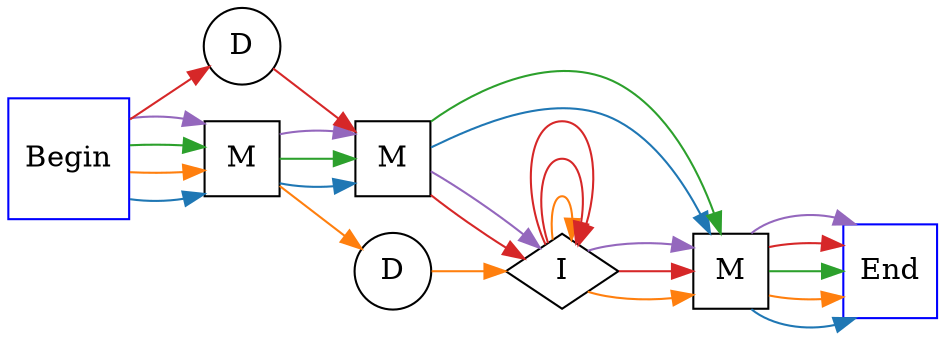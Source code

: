digraph HMM {
  rankdir=LR
  Begin [shape=square, color=blue, pos="0,0!"]
  m1 [shape=square, label=M, pos="1,0!"]
  m2 [shape=square, label=M, pos="2,0!"]
  m3 [shape=square, label=M, pos="3,0!"]
  End [shape=square, color=blue, pos="4,0!"]
  i2 [shape=diamond, label=I, pos="2,1!"]
  d1 [shape=circle, label=D, pos="1,2!"]
  d2 [shape=circle, label=D, pos="2,2!"]
 
  Begin -> m1 -> m2 -> m3 -> End [color="#1f77b4"] # bat
  Begin -> m1 -> d2 -> i2 -> i2 -> m3 -> End [color="#ff7f0e"] #rat
  Begin -> m1 -> m2 -> m3 -> End [color="#2ca02c"] # cat
  Begin -> d1 -> m2 -> i2 -> i2 -> i2 -> m3 -> End [color="#d62728"] #gnat
  Begin -> m1 -> m2 -> i2 -> m3 -> End [color="#9467bd"] #goat
  
}
